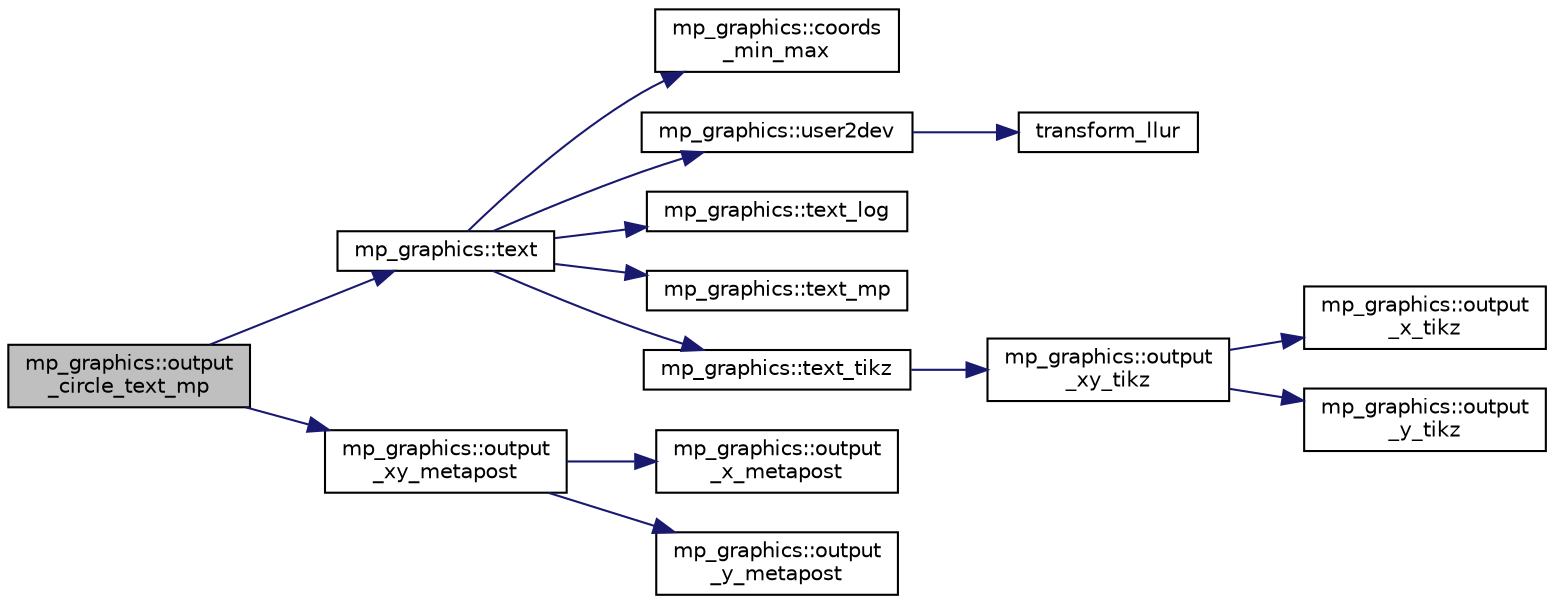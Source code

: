 digraph "mp_graphics::output_circle_text_mp"
{
  edge [fontname="Helvetica",fontsize="10",labelfontname="Helvetica",labelfontsize="10"];
  node [fontname="Helvetica",fontsize="10",shape=record];
  rankdir="LR";
  Node4124 [label="mp_graphics::output\l_circle_text_mp",height=0.2,width=0.4,color="black", fillcolor="grey75", style="filled", fontcolor="black"];
  Node4124 -> Node4125 [color="midnightblue",fontsize="10",style="solid",fontname="Helvetica"];
  Node4125 [label="mp_graphics::text",height=0.2,width=0.4,color="black", fillcolor="white", style="filled",URL="$da/d2c/classmp__graphics.html#ae92ece77cf1942bfee760d6cf854b74b"];
  Node4125 -> Node4126 [color="midnightblue",fontsize="10",style="solid",fontname="Helvetica"];
  Node4126 [label="mp_graphics::coords\l_min_max",height=0.2,width=0.4,color="black", fillcolor="white", style="filled",URL="$da/d2c/classmp__graphics.html#afa0af74da2afd1d00b2eeb5e25b4f596"];
  Node4125 -> Node4127 [color="midnightblue",fontsize="10",style="solid",fontname="Helvetica"];
  Node4127 [label="mp_graphics::user2dev",height=0.2,width=0.4,color="black", fillcolor="white", style="filled",URL="$da/d2c/classmp__graphics.html#af087f5f4b08c72f67f5e35cc312070fb"];
  Node4127 -> Node4128 [color="midnightblue",fontsize="10",style="solid",fontname="Helvetica"];
  Node4128 [label="transform_llur",height=0.2,width=0.4,color="black", fillcolor="white", style="filled",URL="$d9/d29/draw_8_c.html#af38b139f64e19404b9a944c7188d4aff"];
  Node4125 -> Node4129 [color="midnightblue",fontsize="10",style="solid",fontname="Helvetica"];
  Node4129 [label="mp_graphics::text_log",height=0.2,width=0.4,color="black", fillcolor="white", style="filled",URL="$da/d2c/classmp__graphics.html#a3a8320de1e68f3c290e138355f05f8ae"];
  Node4125 -> Node4130 [color="midnightblue",fontsize="10",style="solid",fontname="Helvetica"];
  Node4130 [label="mp_graphics::text_mp",height=0.2,width=0.4,color="black", fillcolor="white", style="filled",URL="$da/d2c/classmp__graphics.html#ad30aeb75639e84d876dade51faa50bee"];
  Node4125 -> Node4131 [color="midnightblue",fontsize="10",style="solid",fontname="Helvetica"];
  Node4131 [label="mp_graphics::text_tikz",height=0.2,width=0.4,color="black", fillcolor="white", style="filled",URL="$da/d2c/classmp__graphics.html#ac7e4333813701bcc76fc5eba7700bdbd"];
  Node4131 -> Node4132 [color="midnightblue",fontsize="10",style="solid",fontname="Helvetica"];
  Node4132 [label="mp_graphics::output\l_xy_tikz",height=0.2,width=0.4,color="black", fillcolor="white", style="filled",URL="$da/d2c/classmp__graphics.html#a640800bc67fec9ed441b27c71461e9c6"];
  Node4132 -> Node4133 [color="midnightblue",fontsize="10",style="solid",fontname="Helvetica"];
  Node4133 [label="mp_graphics::output\l_x_tikz",height=0.2,width=0.4,color="black", fillcolor="white", style="filled",URL="$da/d2c/classmp__graphics.html#a311d4fb1c32d1eb0faeee055bb8badee"];
  Node4132 -> Node4134 [color="midnightblue",fontsize="10",style="solid",fontname="Helvetica"];
  Node4134 [label="mp_graphics::output\l_y_tikz",height=0.2,width=0.4,color="black", fillcolor="white", style="filled",URL="$da/d2c/classmp__graphics.html#a0d6bddb89b4c58c82aa124dd003dda08"];
  Node4124 -> Node4135 [color="midnightblue",fontsize="10",style="solid",fontname="Helvetica"];
  Node4135 [label="mp_graphics::output\l_xy_metapost",height=0.2,width=0.4,color="black", fillcolor="white", style="filled",URL="$da/d2c/classmp__graphics.html#a564e7d2700489eed72ea865b3acc14db"];
  Node4135 -> Node4136 [color="midnightblue",fontsize="10",style="solid",fontname="Helvetica"];
  Node4136 [label="mp_graphics::output\l_x_metapost",height=0.2,width=0.4,color="black", fillcolor="white", style="filled",URL="$da/d2c/classmp__graphics.html#aee38beb59e940946cbb575cde90b9cfe"];
  Node4135 -> Node4137 [color="midnightblue",fontsize="10",style="solid",fontname="Helvetica"];
  Node4137 [label="mp_graphics::output\l_y_metapost",height=0.2,width=0.4,color="black", fillcolor="white", style="filled",URL="$da/d2c/classmp__graphics.html#a41c9d8463dc57fa97bb9a1e0577980b6"];
}
